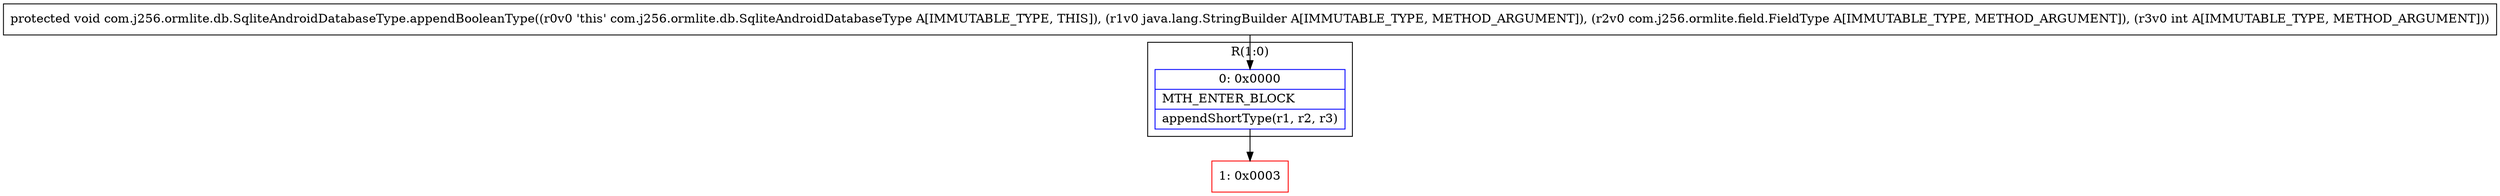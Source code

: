 digraph "CFG forcom.j256.ormlite.db.SqliteAndroidDatabaseType.appendBooleanType(Ljava\/lang\/StringBuilder;Lcom\/j256\/ormlite\/field\/FieldType;I)V" {
subgraph cluster_Region_11308118 {
label = "R(1:0)";
node [shape=record,color=blue];
Node_0 [shape=record,label="{0\:\ 0x0000|MTH_ENTER_BLOCK\l|appendShortType(r1, r2, r3)\l}"];
}
Node_1 [shape=record,color=red,label="{1\:\ 0x0003}"];
MethodNode[shape=record,label="{protected void com.j256.ormlite.db.SqliteAndroidDatabaseType.appendBooleanType((r0v0 'this' com.j256.ormlite.db.SqliteAndroidDatabaseType A[IMMUTABLE_TYPE, THIS]), (r1v0 java.lang.StringBuilder A[IMMUTABLE_TYPE, METHOD_ARGUMENT]), (r2v0 com.j256.ormlite.field.FieldType A[IMMUTABLE_TYPE, METHOD_ARGUMENT]), (r3v0 int A[IMMUTABLE_TYPE, METHOD_ARGUMENT])) }"];
MethodNode -> Node_0;
Node_0 -> Node_1;
}

